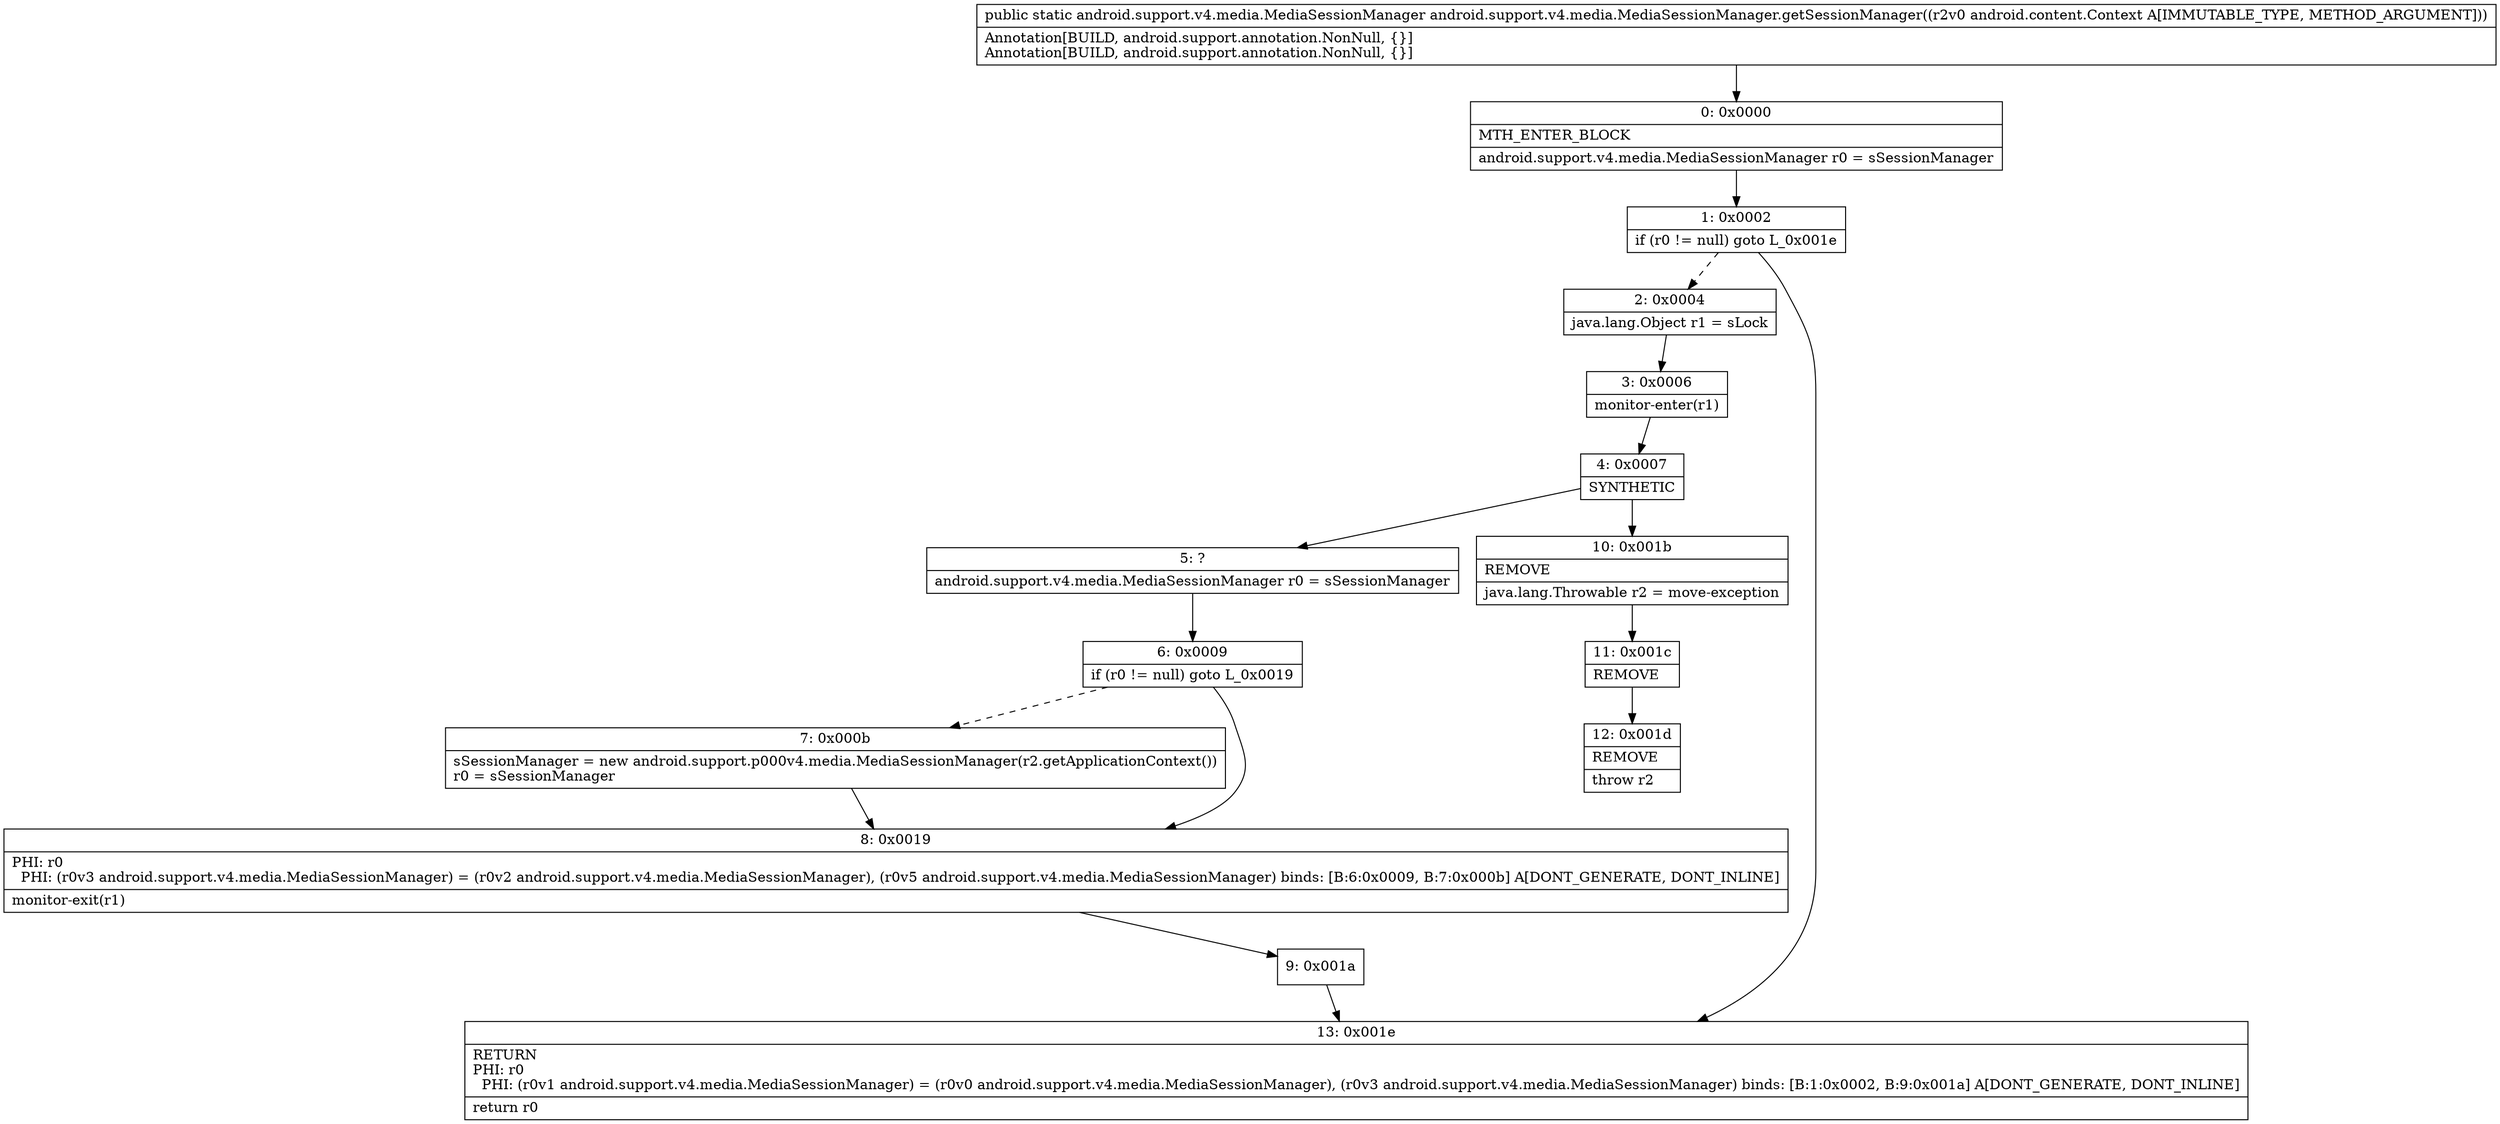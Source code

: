 digraph "CFG forandroid.support.v4.media.MediaSessionManager.getSessionManager(Landroid\/content\/Context;)Landroid\/support\/v4\/media\/MediaSessionManager;" {
Node_0 [shape=record,label="{0\:\ 0x0000|MTH_ENTER_BLOCK\l|android.support.v4.media.MediaSessionManager r0 = sSessionManager\l}"];
Node_1 [shape=record,label="{1\:\ 0x0002|if (r0 != null) goto L_0x001e\l}"];
Node_2 [shape=record,label="{2\:\ 0x0004|java.lang.Object r1 = sLock\l}"];
Node_3 [shape=record,label="{3\:\ 0x0006|monitor\-enter(r1)\l}"];
Node_4 [shape=record,label="{4\:\ 0x0007|SYNTHETIC\l}"];
Node_5 [shape=record,label="{5\:\ ?|android.support.v4.media.MediaSessionManager r0 = sSessionManager\l}"];
Node_6 [shape=record,label="{6\:\ 0x0009|if (r0 != null) goto L_0x0019\l}"];
Node_7 [shape=record,label="{7\:\ 0x000b|sSessionManager = new android.support.p000v4.media.MediaSessionManager(r2.getApplicationContext())\lr0 = sSessionManager\l}"];
Node_8 [shape=record,label="{8\:\ 0x0019|PHI: r0 \l  PHI: (r0v3 android.support.v4.media.MediaSessionManager) = (r0v2 android.support.v4.media.MediaSessionManager), (r0v5 android.support.v4.media.MediaSessionManager) binds: [B:6:0x0009, B:7:0x000b] A[DONT_GENERATE, DONT_INLINE]\l|monitor\-exit(r1)\l}"];
Node_9 [shape=record,label="{9\:\ 0x001a}"];
Node_10 [shape=record,label="{10\:\ 0x001b|REMOVE\l|java.lang.Throwable r2 = move\-exception\l}"];
Node_11 [shape=record,label="{11\:\ 0x001c|REMOVE\l}"];
Node_12 [shape=record,label="{12\:\ 0x001d|REMOVE\l|throw r2\l}"];
Node_13 [shape=record,label="{13\:\ 0x001e|RETURN\lPHI: r0 \l  PHI: (r0v1 android.support.v4.media.MediaSessionManager) = (r0v0 android.support.v4.media.MediaSessionManager), (r0v3 android.support.v4.media.MediaSessionManager) binds: [B:1:0x0002, B:9:0x001a] A[DONT_GENERATE, DONT_INLINE]\l|return r0\l}"];
MethodNode[shape=record,label="{public static android.support.v4.media.MediaSessionManager android.support.v4.media.MediaSessionManager.getSessionManager((r2v0 android.content.Context A[IMMUTABLE_TYPE, METHOD_ARGUMENT]))  | Annotation[BUILD, android.support.annotation.NonNull, \{\}]\lAnnotation[BUILD, android.support.annotation.NonNull, \{\}]\l}"];
MethodNode -> Node_0;
Node_0 -> Node_1;
Node_1 -> Node_2[style=dashed];
Node_1 -> Node_13;
Node_2 -> Node_3;
Node_3 -> Node_4;
Node_4 -> Node_5;
Node_4 -> Node_10;
Node_5 -> Node_6;
Node_6 -> Node_7[style=dashed];
Node_6 -> Node_8;
Node_7 -> Node_8;
Node_8 -> Node_9;
Node_9 -> Node_13;
Node_10 -> Node_11;
Node_11 -> Node_12;
}

